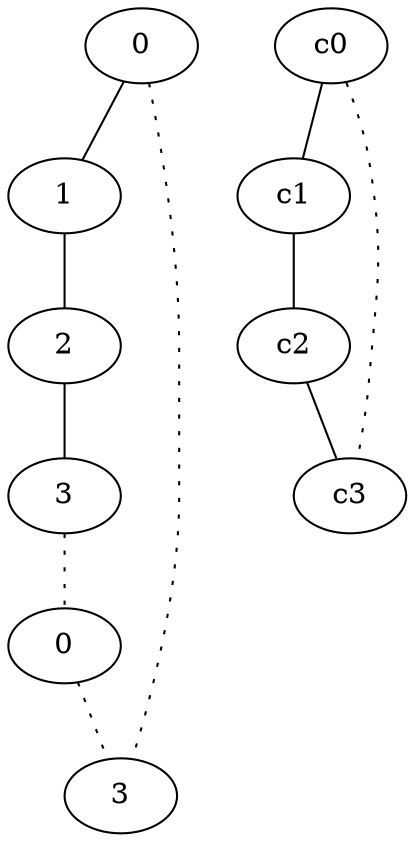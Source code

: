 graph {
a0[label=0];
a1[label=1];
a2[label=2];
a3[label=3];
a4[label=0];
a5[label=3];
a0 -- a1;
a0 -- a5 [style=dotted];
a1 -- a2;
a2 -- a3;
a3 -- a4 [style=dotted];
a4 -- a5 [style=dotted];
c0 -- c1;
c0 -- c3 [style=dotted];
c1 -- c2;
c2 -- c3;
}
